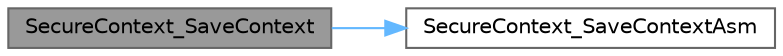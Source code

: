 digraph "SecureContext_SaveContext"
{
 // LATEX_PDF_SIZE
  bgcolor="transparent";
  edge [fontname=Helvetica,fontsize=10,labelfontname=Helvetica,labelfontsize=10];
  node [fontname=Helvetica,fontsize=10,shape=box,height=0.2,width=0.4];
  rankdir="LR";
  Node1 [id="Node000001",label="SecureContext_SaveContext",height=0.2,width=0.4,color="gray40", fillcolor="grey60", style="filled", fontcolor="black",tooltip="Saves the given context."];
  Node1 -> Node2 [id="edge1_Node000001_Node000002",color="steelblue1",style="solid",tooltip=" "];
  Node2 [id="Node000002",label="SecureContext_SaveContextAsm",height=0.2,width=0.4,color="grey40", fillcolor="white", style="filled",URL="$_g_c_c_2_a_r_m___c_m85_2secure_2secure__context__port_8c.html#a6b07ea4fffb1359ed891bf3d5291a8fe",tooltip=" "];
}
